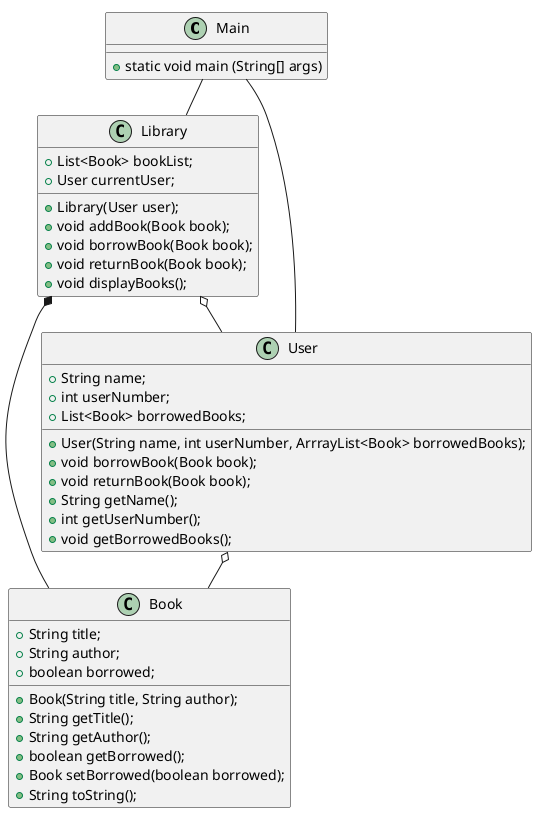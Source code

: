 @startuml
'https://plantuml.com/class-diagram
!pragma layout smetana

    Class Main{
    +static void main (String[] args)
    }

    Class Book{
    +String title;
    +String author;
    +boolean borrowed;

    +Book(String title, String author);
    +String getTitle();
    +String getAuthor();
    +boolean getBorrowed();
    +Book setBorrowed(boolean borrowed);
    +String toString();
    }

    Class Library{
    +List<Book> bookList;
    +User currentUser;

    +Library(User user);
    +void addBook(Book book);
    +void borrowBook(Book book);
    +void returnBook(Book book);
    +void displayBooks();
    }

    Class User{
    +String name;
    +int userNumber;
    +List<Book> borrowedBooks;

    +User(String name, int userNumber, ArrrayList<Book> borrowedBooks);
    +void borrowBook(Book book);
    +void returnBook(Book book);
    +String getName();
    +int getUserNumber();
    +void getBorrowedBooks();

    }


Main -- Library
Main --- User
Library *-- Book
Library o-- User
User o-- Book


@enduml

implements ..|>
extends <|-- (is-a)
composition *-- (must-have)
Aggregation o-- (can-have)
Associering <--